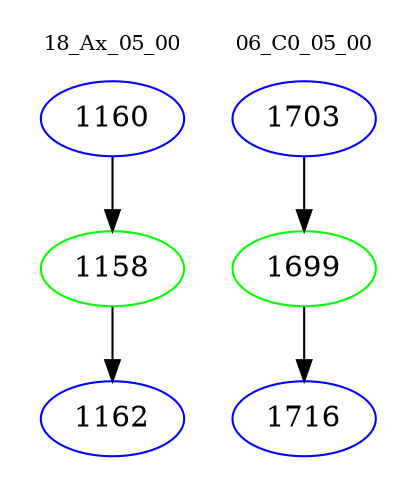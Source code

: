 digraph{
subgraph cluster_0 {
color = white
label = "18_Ax_05_00";
fontsize=10;
T0_1160 [label="1160", color="blue"]
T0_1160 -> T0_1158 [color="black"]
T0_1158 [label="1158", color="green"]
T0_1158 -> T0_1162 [color="black"]
T0_1162 [label="1162", color="blue"]
}
subgraph cluster_1 {
color = white
label = "06_C0_05_00";
fontsize=10;
T1_1703 [label="1703", color="blue"]
T1_1703 -> T1_1699 [color="black"]
T1_1699 [label="1699", color="green"]
T1_1699 -> T1_1716 [color="black"]
T1_1716 [label="1716", color="blue"]
}
}
